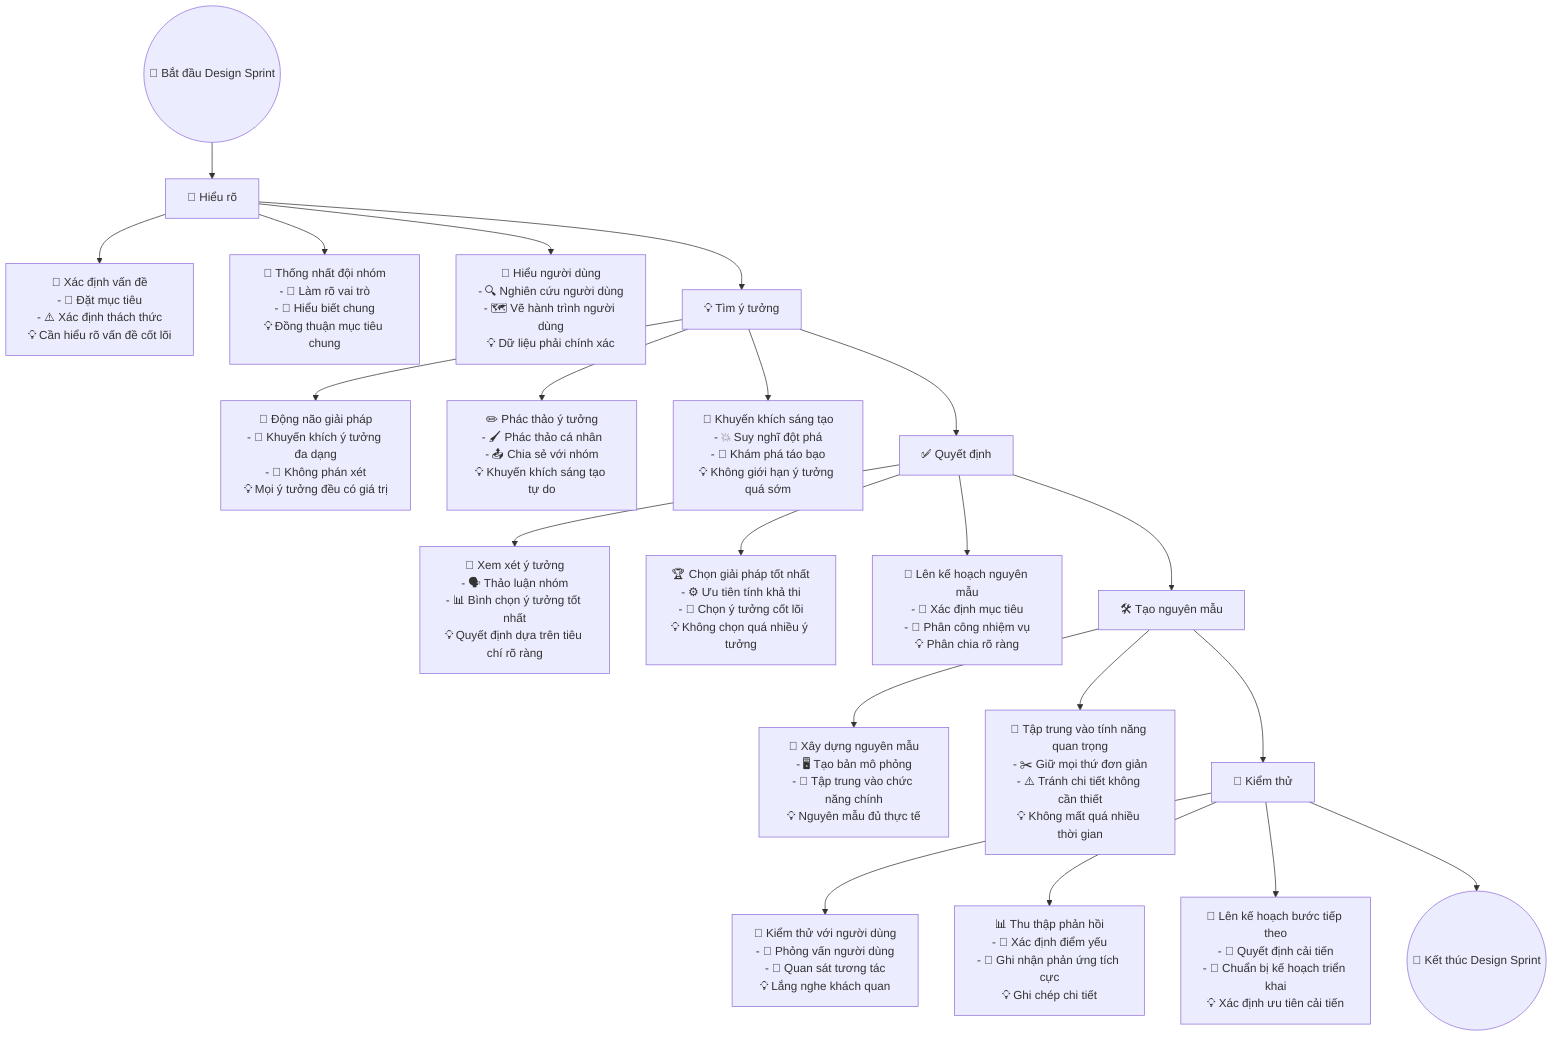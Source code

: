 flowchart TD
    A((🚀 Bắt đầu Design Sprint)) --> B[🧠 Hiểu rõ]
    B --> B1[🎯 Xác định vấn đề<br>- 📌 Đặt mục tiêu<br>- ⚠️ Xác định thách thức<br>💡 Cần hiểu rõ vấn đề cốt lõi]
    B --> B2[🤝 Thống nhất đội nhóm<br>- 📝 Làm rõ vai trò<br>- 🔄 Hiểu biết chung<br>💡 Đồng thuận mục tiêu chung]
    B --> B3[👤 Hiểu người dùng<br>- 🔍 Nghiên cứu người dùng<br>- 🗺️ Vẽ hành trình người dùng<br>💡 Dữ liệu phải chính xác]

    B --> C[💡 Tìm ý tưởng]
    C --> C1[💭 Động não giải pháp<br>- 🌈 Khuyến khích ý tưởng đa dạng<br>- 🚫 Không phán xét<br>💡 Mọi ý tưởng đều có giá trị]
    C --> C2[✏️ Phác thảo ý tưởng<br>- 🖌️ Phác thảo cá nhân<br>- 📤 Chia sẻ với nhóm<br>💡 Khuyến khích sáng tạo tự do]
    C --> C3[🎨 Khuyến khích sáng tạo<br>- 💥 Suy nghĩ đột phá<br>- 🚀 Khám phá táo bạo<br>💡 Không giới hạn ý tưởng quá sớm]

    C --> D[✅ Quyết định]
    D --> D1[🤔 Xem xét ý tưởng<br>- 🗣️ Thảo luận nhóm<br>- 📊 Bình chọn ý tưởng tốt nhất<br>💡 Quyết định dựa trên tiêu chí rõ ràng]
    D --> D2[🏆 Chọn giải pháp tốt nhất<br>- ⚙️ Ưu tiên tính khả thi<br>- 🎯 Chọn ý tưởng cốt lõi<br>💡 Không chọn quá nhiều ý tưởng]
    D --> D3[📝 Lên kế hoạch nguyên mẫu<br>- 🎯 Xác định mục tiêu<br>- 👥 Phân công nhiệm vụ<br>💡 Phân chia rõ ràng]

    D --> E[🛠️ Tạo nguyên mẫu]
    E --> E1[🔧 Xây dựng nguyên mẫu<br>- 🖥️ Tạo bản mô phỏng<br>- 🎯 Tập trung vào chức năng chính<br>💡 Nguyên mẫu đủ thực tế]
    E --> E2[🎯 Tập trung vào tính năng quan trọng<br>- ✂️ Giữ mọi thứ đơn giản<br>- ⚠️ Tránh chi tiết không cần thiết<br>💡 Không mất quá nhiều thời gian]

    E --> F[🧪 Kiểm thử]
    F --> F1[👥 Kiểm thử với người dùng<br>- 🎤 Phỏng vấn người dùng<br>- 👀 Quan sát tương tác<br>💡 Lắng nghe khách quan]
    F --> F2[📊 Thu thập phản hồi<br>- 🛑 Xác định điểm yếu<br>- 💬 Ghi nhận phản ứng tích cực<br>💡 Ghi chép chi tiết]
    F --> F3[📝 Lên kế hoạch bước tiếp theo<br>- 🔄 Quyết định cải tiến<br>- 🚀 Chuẩn bị kế hoạch triển khai<br>💡 Xác định ưu tiên cải tiến]

    F --> Z((🏁 Kết thúc Design Sprint))